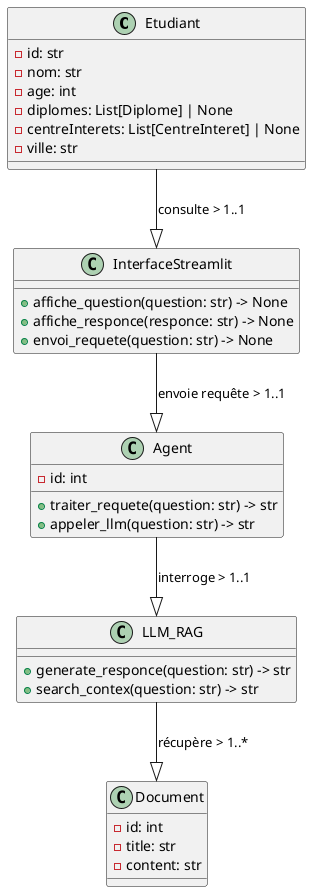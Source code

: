 @startuml
class Etudiant {
    - id: str
    - nom: str
    - age: int
    - diplomes: List[Diplome] | None
    - centreInterets: List[CentreInteret] | None
    - ville: str

}

class InterfaceStreamlit {
    + affiche_question(question: str) -> None
    + affiche_responce(responce: str) -> None
    + envoi_requete(question: str) -> None
}

class Agent {
    - id: int

    + traiter_requete(question: str) -> str
    + appeler_llm(question: str) -> str
}

class LLM_RAG {
    + generate_responce(question: str) -> str
    + search_contex(question: str) -> str
}

class Document {
    - id: int
    - title: str
    - content: str
}

Etudiant --|> InterfaceStreamlit : consulte > 1..1
InterfaceStreamlit --|> Agent : envoie requête > 1..1
Agent --|> LLM_RAG : interroge > 1..1
LLM_RAG --|> Document : récupère > 1..*
@enduml
